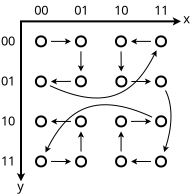 <?xml version="1.0" encoding="UTF-8"?>
<dia:diagram xmlns:dia="http://www.lysator.liu.se/~alla/dia/">
  <dia:layer name="Background" visible="true" active="true">
    <dia:object type="Standard - Ellipse" version="0" id="O0">
      <dia:attribute name="obj_pos">
        <dia:point val="20.751,1.75"/>
      </dia:attribute>
      <dia:attribute name="obj_bb">
        <dia:rectangle val="20.701,1.7;21.301,2.3"/>
      </dia:attribute>
      <dia:attribute name="elem_corner">
        <dia:point val="20.751,1.75"/>
      </dia:attribute>
      <dia:attribute name="elem_width">
        <dia:real val="0.5"/>
      </dia:attribute>
      <dia:attribute name="elem_height">
        <dia:real val="0.5"/>
      </dia:attribute>
    </dia:object>
    <dia:object type="Standard - Ellipse" version="0" id="O1">
      <dia:attribute name="obj_pos">
        <dia:point val="22.747,1.75"/>
      </dia:attribute>
      <dia:attribute name="obj_bb">
        <dia:rectangle val="22.697,1.7;23.297,2.3"/>
      </dia:attribute>
      <dia:attribute name="elem_corner">
        <dia:point val="22.747,1.75"/>
      </dia:attribute>
      <dia:attribute name="elem_width">
        <dia:real val="0.5"/>
      </dia:attribute>
      <dia:attribute name="elem_height">
        <dia:real val="0.5"/>
      </dia:attribute>
    </dia:object>
    <dia:object type="Standard - Ellipse" version="0" id="O2">
      <dia:attribute name="obj_pos">
        <dia:point val="24.748,1.75"/>
      </dia:attribute>
      <dia:attribute name="obj_bb">
        <dia:rectangle val="24.698,1.7;25.298,2.3"/>
      </dia:attribute>
      <dia:attribute name="elem_corner">
        <dia:point val="24.748,1.75"/>
      </dia:attribute>
      <dia:attribute name="elem_width">
        <dia:real val="0.5"/>
      </dia:attribute>
      <dia:attribute name="elem_height">
        <dia:real val="0.5"/>
      </dia:attribute>
    </dia:object>
    <dia:object type="Standard - Ellipse" version="0" id="O3">
      <dia:attribute name="obj_pos">
        <dia:point val="26.75,1.75"/>
      </dia:attribute>
      <dia:attribute name="obj_bb">
        <dia:rectangle val="26.7,1.7;27.3,2.3"/>
      </dia:attribute>
      <dia:attribute name="elem_corner">
        <dia:point val="26.75,1.75"/>
      </dia:attribute>
      <dia:attribute name="elem_width">
        <dia:real val="0.5"/>
      </dia:attribute>
      <dia:attribute name="elem_height">
        <dia:real val="0.5"/>
      </dia:attribute>
    </dia:object>
    <dia:object type="Standard - Ellipse" version="0" id="O4">
      <dia:attribute name="obj_pos">
        <dia:point val="20.745,3.755"/>
      </dia:attribute>
      <dia:attribute name="obj_bb">
        <dia:rectangle val="20.695,3.705;21.295,4.305"/>
      </dia:attribute>
      <dia:attribute name="elem_corner">
        <dia:point val="20.745,3.755"/>
      </dia:attribute>
      <dia:attribute name="elem_width">
        <dia:real val="0.5"/>
      </dia:attribute>
      <dia:attribute name="elem_height">
        <dia:real val="0.5"/>
      </dia:attribute>
    </dia:object>
    <dia:object type="Standard - Ellipse" version="0" id="O5">
      <dia:attribute name="obj_pos">
        <dia:point val="22.747,3.749"/>
      </dia:attribute>
      <dia:attribute name="obj_bb">
        <dia:rectangle val="22.697,3.699;23.297,4.299"/>
      </dia:attribute>
      <dia:attribute name="elem_corner">
        <dia:point val="22.747,3.749"/>
      </dia:attribute>
      <dia:attribute name="elem_width">
        <dia:real val="0.5"/>
      </dia:attribute>
      <dia:attribute name="elem_height">
        <dia:real val="0.5"/>
      </dia:attribute>
    </dia:object>
    <dia:object type="Standard - Ellipse" version="0" id="O6">
      <dia:attribute name="obj_pos">
        <dia:point val="24.767,3.755"/>
      </dia:attribute>
      <dia:attribute name="obj_bb">
        <dia:rectangle val="24.717,3.705;25.317,4.305"/>
      </dia:attribute>
      <dia:attribute name="elem_corner">
        <dia:point val="24.767,3.755"/>
      </dia:attribute>
      <dia:attribute name="elem_width">
        <dia:real val="0.5"/>
      </dia:attribute>
      <dia:attribute name="elem_height">
        <dia:real val="0.5"/>
      </dia:attribute>
    </dia:object>
    <dia:object type="Standard - Ellipse" version="0" id="O7">
      <dia:attribute name="obj_pos">
        <dia:point val="26.75,3.755"/>
      </dia:attribute>
      <dia:attribute name="obj_bb">
        <dia:rectangle val="26.7,3.705;27.3,4.305"/>
      </dia:attribute>
      <dia:attribute name="elem_corner">
        <dia:point val="26.75,3.755"/>
      </dia:attribute>
      <dia:attribute name="elem_width">
        <dia:real val="0.5"/>
      </dia:attribute>
      <dia:attribute name="elem_height">
        <dia:real val="0.5"/>
      </dia:attribute>
    </dia:object>
    <dia:object type="Standard - Ellipse" version="0" id="O8">
      <dia:attribute name="obj_pos">
        <dia:point val="20.751,5.753"/>
      </dia:attribute>
      <dia:attribute name="obj_bb">
        <dia:rectangle val="20.701,5.703;21.301,6.303"/>
      </dia:attribute>
      <dia:attribute name="elem_corner">
        <dia:point val="20.751,5.753"/>
      </dia:attribute>
      <dia:attribute name="elem_width">
        <dia:real val="0.5"/>
      </dia:attribute>
      <dia:attribute name="elem_height">
        <dia:real val="0.5"/>
      </dia:attribute>
    </dia:object>
    <dia:object type="Standard - Ellipse" version="0" id="O9">
      <dia:attribute name="obj_pos">
        <dia:point val="22.747,5.753"/>
      </dia:attribute>
      <dia:attribute name="obj_bb">
        <dia:rectangle val="22.697,5.703;23.297,6.303"/>
      </dia:attribute>
      <dia:attribute name="elem_corner">
        <dia:point val="22.747,5.753"/>
      </dia:attribute>
      <dia:attribute name="elem_width">
        <dia:real val="0.5"/>
      </dia:attribute>
      <dia:attribute name="elem_height">
        <dia:real val="0.5"/>
      </dia:attribute>
    </dia:object>
    <dia:object type="Standard - Ellipse" version="0" id="O10">
      <dia:attribute name="obj_pos">
        <dia:point val="24.754,5.753"/>
      </dia:attribute>
      <dia:attribute name="obj_bb">
        <dia:rectangle val="24.704,5.703;25.304,6.303"/>
      </dia:attribute>
      <dia:attribute name="elem_corner">
        <dia:point val="24.754,5.753"/>
      </dia:attribute>
      <dia:attribute name="elem_width">
        <dia:real val="0.5"/>
      </dia:attribute>
      <dia:attribute name="elem_height">
        <dia:real val="0.5"/>
      </dia:attribute>
    </dia:object>
    <dia:object type="Standard - Ellipse" version="0" id="O11">
      <dia:attribute name="obj_pos">
        <dia:point val="26.756,5.747"/>
      </dia:attribute>
      <dia:attribute name="obj_bb">
        <dia:rectangle val="26.706,5.697;27.306,6.297"/>
      </dia:attribute>
      <dia:attribute name="elem_corner">
        <dia:point val="26.756,5.747"/>
      </dia:attribute>
      <dia:attribute name="elem_width">
        <dia:real val="0.5"/>
      </dia:attribute>
      <dia:attribute name="elem_height">
        <dia:real val="0.5"/>
      </dia:attribute>
    </dia:object>
    <dia:object type="Standard - Ellipse" version="0" id="O12">
      <dia:attribute name="obj_pos">
        <dia:point val="20.751,7.752"/>
      </dia:attribute>
      <dia:attribute name="obj_bb">
        <dia:rectangle val="20.701,7.702;21.301,8.302"/>
      </dia:attribute>
      <dia:attribute name="elem_corner">
        <dia:point val="20.751,7.752"/>
      </dia:attribute>
      <dia:attribute name="elem_width">
        <dia:real val="0.5"/>
      </dia:attribute>
      <dia:attribute name="elem_height">
        <dia:real val="0.5"/>
      </dia:attribute>
    </dia:object>
    <dia:object type="Standard - Ellipse" version="0" id="O13">
      <dia:attribute name="obj_pos">
        <dia:point val="22.753,7.758"/>
      </dia:attribute>
      <dia:attribute name="obj_bb">
        <dia:rectangle val="22.703,7.708;23.303,8.308"/>
      </dia:attribute>
      <dia:attribute name="elem_corner">
        <dia:point val="22.753,7.758"/>
      </dia:attribute>
      <dia:attribute name="elem_width">
        <dia:real val="0.5"/>
      </dia:attribute>
      <dia:attribute name="elem_height">
        <dia:real val="0.5"/>
      </dia:attribute>
    </dia:object>
    <dia:object type="Standard - Ellipse" version="0" id="O14">
      <dia:attribute name="obj_pos">
        <dia:point val="24.754,7.752"/>
      </dia:attribute>
      <dia:attribute name="obj_bb">
        <dia:rectangle val="24.704,7.702;25.304,8.302"/>
      </dia:attribute>
      <dia:attribute name="elem_corner">
        <dia:point val="24.754,7.752"/>
      </dia:attribute>
      <dia:attribute name="elem_width">
        <dia:real val="0.5"/>
      </dia:attribute>
      <dia:attribute name="elem_height">
        <dia:real val="0.5"/>
      </dia:attribute>
    </dia:object>
    <dia:object type="Standard - Ellipse" version="0" id="O15">
      <dia:attribute name="obj_pos">
        <dia:point val="26.75,7.758"/>
      </dia:attribute>
      <dia:attribute name="obj_bb">
        <dia:rectangle val="26.7,7.708;27.3,8.308"/>
      </dia:attribute>
      <dia:attribute name="elem_corner">
        <dia:point val="26.75,7.758"/>
      </dia:attribute>
      <dia:attribute name="elem_width">
        <dia:real val="0.5"/>
      </dia:attribute>
      <dia:attribute name="elem_height">
        <dia:real val="0.5"/>
      </dia:attribute>
    </dia:object>
    <dia:object type="Standard - Text" version="1" id="O16">
      <dia:attribute name="obj_pos">
        <dia:point val="28.117,1.091"/>
      </dia:attribute>
      <dia:attribute name="obj_bb">
        <dia:rectangle val="28.117,0.496;28.497,1.241"/>
      </dia:attribute>
      <dia:attribute name="text">
        <dia:composite type="text">
          <dia:attribute name="string">
            <dia:string>#x#</dia:string>
          </dia:attribute>
          <dia:attribute name="font">
            <dia:font family="CM Roman" style="0" name="Courier"/>
          </dia:attribute>
          <dia:attribute name="height">
            <dia:real val="0.8"/>
          </dia:attribute>
          <dia:attribute name="pos">
            <dia:point val="28.117,1.091"/>
          </dia:attribute>
          <dia:attribute name="color">
            <dia:color val="#000000"/>
          </dia:attribute>
          <dia:attribute name="alignment">
            <dia:enum val="0"/>
          </dia:attribute>
        </dia:composite>
      </dia:attribute>
      <dia:attribute name="valign">
        <dia:enum val="3"/>
      </dia:attribute>
    </dia:object>
    <dia:object type="Standard - Text" version="1" id="O17">
      <dia:attribute name="obj_pos">
        <dia:point val="19.811,9.467"/>
      </dia:attribute>
      <dia:attribute name="obj_bb">
        <dia:rectangle val="19.811,8.872;20.191,9.617"/>
      </dia:attribute>
      <dia:attribute name="text">
        <dia:composite type="text">
          <dia:attribute name="string">
            <dia:string>#y#</dia:string>
          </dia:attribute>
          <dia:attribute name="font">
            <dia:font family="CM Roman" style="0" name="Courier"/>
          </dia:attribute>
          <dia:attribute name="height">
            <dia:real val="0.8"/>
          </dia:attribute>
          <dia:attribute name="pos">
            <dia:point val="19.811,9.467"/>
          </dia:attribute>
          <dia:attribute name="color">
            <dia:color val="#000000"/>
          </dia:attribute>
          <dia:attribute name="alignment">
            <dia:enum val="0"/>
          </dia:attribute>
        </dia:composite>
      </dia:attribute>
      <dia:attribute name="valign">
        <dia:enum val="3"/>
      </dia:attribute>
    </dia:object>
    <dia:object type="Standard - Text" version="1" id="O18">
      <dia:attribute name="obj_pos">
        <dia:point val="20.667,0.666"/>
      </dia:attribute>
      <dia:attribute name="obj_bb">
        <dia:rectangle val="20.667,0.071;21.482,0.816"/>
      </dia:attribute>
      <dia:attribute name="text">
        <dia:composite type="text">
          <dia:attribute name="string">
            <dia:string>#00#</dia:string>
          </dia:attribute>
          <dia:attribute name="font">
            <dia:font family="CM Roman" style="0" name="Courier"/>
          </dia:attribute>
          <dia:attribute name="height">
            <dia:real val="0.8"/>
          </dia:attribute>
          <dia:attribute name="pos">
            <dia:point val="20.667,0.666"/>
          </dia:attribute>
          <dia:attribute name="color">
            <dia:color val="#000000"/>
          </dia:attribute>
          <dia:attribute name="alignment">
            <dia:enum val="0"/>
          </dia:attribute>
        </dia:composite>
      </dia:attribute>
      <dia:attribute name="valign">
        <dia:enum val="3"/>
      </dia:attribute>
    </dia:object>
    <dia:object type="Standard - Text" version="1" id="O19">
      <dia:attribute name="obj_pos">
        <dia:point val="22.667,0.666"/>
      </dia:attribute>
      <dia:attribute name="obj_bb">
        <dia:rectangle val="22.667,0.071;23.482,0.816"/>
      </dia:attribute>
      <dia:attribute name="text">
        <dia:composite type="text">
          <dia:attribute name="string">
            <dia:string>#01#</dia:string>
          </dia:attribute>
          <dia:attribute name="font">
            <dia:font family="CM Roman" style="0" name="Courier"/>
          </dia:attribute>
          <dia:attribute name="height">
            <dia:real val="0.8"/>
          </dia:attribute>
          <dia:attribute name="pos">
            <dia:point val="22.667,0.666"/>
          </dia:attribute>
          <dia:attribute name="color">
            <dia:color val="#000000"/>
          </dia:attribute>
          <dia:attribute name="alignment">
            <dia:enum val="0"/>
          </dia:attribute>
        </dia:composite>
      </dia:attribute>
      <dia:attribute name="valign">
        <dia:enum val="3"/>
      </dia:attribute>
    </dia:object>
    <dia:object type="Standard - Text" version="1" id="O20">
      <dia:attribute name="obj_pos">
        <dia:point val="24.667,0.666"/>
      </dia:attribute>
      <dia:attribute name="obj_bb">
        <dia:rectangle val="24.667,0.071;25.482,0.816"/>
      </dia:attribute>
      <dia:attribute name="text">
        <dia:composite type="text">
          <dia:attribute name="string">
            <dia:string>#10#</dia:string>
          </dia:attribute>
          <dia:attribute name="font">
            <dia:font family="CM Roman" style="0" name="Courier"/>
          </dia:attribute>
          <dia:attribute name="height">
            <dia:real val="0.8"/>
          </dia:attribute>
          <dia:attribute name="pos">
            <dia:point val="24.667,0.666"/>
          </dia:attribute>
          <dia:attribute name="color">
            <dia:color val="#000000"/>
          </dia:attribute>
          <dia:attribute name="alignment">
            <dia:enum val="0"/>
          </dia:attribute>
        </dia:composite>
      </dia:attribute>
      <dia:attribute name="valign">
        <dia:enum val="3"/>
      </dia:attribute>
    </dia:object>
    <dia:object type="Standard - Text" version="1" id="O21">
      <dia:attribute name="obj_pos">
        <dia:point val="26.667,0.666"/>
      </dia:attribute>
      <dia:attribute name="obj_bb">
        <dia:rectangle val="26.667,0.071;27.482,0.816"/>
      </dia:attribute>
      <dia:attribute name="text">
        <dia:composite type="text">
          <dia:attribute name="string">
            <dia:string>#11#</dia:string>
          </dia:attribute>
          <dia:attribute name="font">
            <dia:font family="CM Roman" style="0" name="Courier"/>
          </dia:attribute>
          <dia:attribute name="height">
            <dia:real val="0.8"/>
          </dia:attribute>
          <dia:attribute name="pos">
            <dia:point val="26.667,0.666"/>
          </dia:attribute>
          <dia:attribute name="color">
            <dia:color val="#000000"/>
          </dia:attribute>
          <dia:attribute name="alignment">
            <dia:enum val="0"/>
          </dia:attribute>
        </dia:composite>
      </dia:attribute>
      <dia:attribute name="valign">
        <dia:enum val="3"/>
      </dia:attribute>
    </dia:object>
    <dia:object type="Standard - PolyLine" version="0" id="O22">
      <dia:attribute name="obj_pos">
        <dia:point val="28,1"/>
      </dia:attribute>
      <dia:attribute name="obj_bb">
        <dia:rectangle val="19.788,0.788;28.05,9.05"/>
      </dia:attribute>
      <dia:attribute name="poly_points">
        <dia:point val="28,1"/>
        <dia:point val="20,1"/>
        <dia:point val="20,9"/>
      </dia:attribute>
      <dia:attribute name="start_arrow">
        <dia:enum val="22"/>
      </dia:attribute>
      <dia:attribute name="start_arrow_length">
        <dia:real val="0.2"/>
      </dia:attribute>
      <dia:attribute name="start_arrow_width">
        <dia:real val="0.2"/>
      </dia:attribute>
      <dia:attribute name="end_arrow">
        <dia:enum val="22"/>
      </dia:attribute>
      <dia:attribute name="end_arrow_length">
        <dia:real val="0.2"/>
      </dia:attribute>
      <dia:attribute name="end_arrow_width">
        <dia:real val="0.2"/>
      </dia:attribute>
    </dia:object>
    <dia:object type="Standard - Text" version="1" id="O23">
      <dia:attribute name="obj_pos">
        <dia:point val="19,2.2"/>
      </dia:attribute>
      <dia:attribute name="obj_bb">
        <dia:rectangle val="19,1.605;19.815,2.35"/>
      </dia:attribute>
      <dia:attribute name="text">
        <dia:composite type="text">
          <dia:attribute name="string">
            <dia:string>#00#</dia:string>
          </dia:attribute>
          <dia:attribute name="font">
            <dia:font family="CM Roman" style="0" name="Courier"/>
          </dia:attribute>
          <dia:attribute name="height">
            <dia:real val="0.8"/>
          </dia:attribute>
          <dia:attribute name="pos">
            <dia:point val="19,2.2"/>
          </dia:attribute>
          <dia:attribute name="color">
            <dia:color val="#000000"/>
          </dia:attribute>
          <dia:attribute name="alignment">
            <dia:enum val="0"/>
          </dia:attribute>
        </dia:composite>
      </dia:attribute>
      <dia:attribute name="valign">
        <dia:enum val="3"/>
      </dia:attribute>
    </dia:object>
    <dia:object type="Standard - Text" version="1" id="O24">
      <dia:attribute name="obj_pos">
        <dia:point val="19,8.2"/>
      </dia:attribute>
      <dia:attribute name="obj_bb">
        <dia:rectangle val="19,7.605;19.815,8.35"/>
      </dia:attribute>
      <dia:attribute name="text">
        <dia:composite type="text">
          <dia:attribute name="string">
            <dia:string>#11#</dia:string>
          </dia:attribute>
          <dia:attribute name="font">
            <dia:font family="CM Roman" style="0" name="Courier"/>
          </dia:attribute>
          <dia:attribute name="height">
            <dia:real val="0.8"/>
          </dia:attribute>
          <dia:attribute name="pos">
            <dia:point val="19,8.2"/>
          </dia:attribute>
          <dia:attribute name="color">
            <dia:color val="#000000"/>
          </dia:attribute>
          <dia:attribute name="alignment">
            <dia:enum val="0"/>
          </dia:attribute>
        </dia:composite>
      </dia:attribute>
      <dia:attribute name="valign">
        <dia:enum val="3"/>
      </dia:attribute>
    </dia:object>
    <dia:object type="Standard - Text" version="1" id="O25">
      <dia:attribute name="obj_pos">
        <dia:point val="19,4.2"/>
      </dia:attribute>
      <dia:attribute name="obj_bb">
        <dia:rectangle val="19,3.605;19.815,4.35"/>
      </dia:attribute>
      <dia:attribute name="text">
        <dia:composite type="text">
          <dia:attribute name="string">
            <dia:string>#01#</dia:string>
          </dia:attribute>
          <dia:attribute name="font">
            <dia:font family="CM Roman" style="0" name="Courier"/>
          </dia:attribute>
          <dia:attribute name="height">
            <dia:real val="0.8"/>
          </dia:attribute>
          <dia:attribute name="pos">
            <dia:point val="19,4.2"/>
          </dia:attribute>
          <dia:attribute name="color">
            <dia:color val="#000000"/>
          </dia:attribute>
          <dia:attribute name="alignment">
            <dia:enum val="0"/>
          </dia:attribute>
        </dia:composite>
      </dia:attribute>
      <dia:attribute name="valign">
        <dia:enum val="3"/>
      </dia:attribute>
    </dia:object>
    <dia:object type="Standard - Text" version="1" id="O26">
      <dia:attribute name="obj_pos">
        <dia:point val="19,6.2"/>
      </dia:attribute>
      <dia:attribute name="obj_bb">
        <dia:rectangle val="19,5.605;19.815,6.35"/>
      </dia:attribute>
      <dia:attribute name="text">
        <dia:composite type="text">
          <dia:attribute name="string">
            <dia:string>#10#</dia:string>
          </dia:attribute>
          <dia:attribute name="font">
            <dia:font family="CM Roman" style="0" name="Courier"/>
          </dia:attribute>
          <dia:attribute name="height">
            <dia:real val="0.8"/>
          </dia:attribute>
          <dia:attribute name="pos">
            <dia:point val="19,6.2"/>
          </dia:attribute>
          <dia:attribute name="color">
            <dia:color val="#000000"/>
          </dia:attribute>
          <dia:attribute name="alignment">
            <dia:enum val="0"/>
          </dia:attribute>
        </dia:composite>
      </dia:attribute>
      <dia:attribute name="valign">
        <dia:enum val="3"/>
      </dia:attribute>
    </dia:object>
    <dia:object type="Standard - Line" version="0" id="O27">
      <dia:attribute name="obj_pos">
        <dia:point val="21.299,2.0"/>
      </dia:attribute>
      <dia:attribute name="obj_bb">
        <dia:rectangle val="21.474,1.844;22.554,2.156"/>
      </dia:attribute>
      <dia:attribute name="conn_endpoints">
        <dia:point val="21.299,2.0"/>
        <dia:point val="22.698,2.0"/>
      </dia:attribute>
      <dia:attribute name="numcp">
        <dia:int val="1"/>
      </dia:attribute>
      <dia:attribute name="line_width">
        <dia:real val="0.05"/>
      </dia:attribute>
      <dia:attribute name="end_arrow">
        <dia:enum val="22"/>
      </dia:attribute>
      <dia:attribute name="end_arrow_length">
        <dia:real val="0.2"/>
      </dia:attribute>
      <dia:attribute name="end_arrow_width">
        <dia:real val="0.2"/>
      </dia:attribute>
      <dia:attribute name="absolute_start_gap">
        <dia:real val="0.2"/>
      </dia:attribute>
      <dia:attribute name="absolute_end_gap">
        <dia:real val="0.2"/>
      </dia:attribute>
      <dia:connections>
        <dia:connection handle="0" to="O0" connection="8"/>
        <dia:connection handle="1" to="O1" connection="8"/>
      </dia:connections>
    </dia:object>
    <dia:object type="Standard - Line" version="0" id="O28">
      <dia:attribute name="obj_pos">
        <dia:point val="22.997,2.299"/>
      </dia:attribute>
      <dia:attribute name="obj_bb">
        <dia:rectangle val="22.841,2.474;23.152,3.556"/>
      </dia:attribute>
      <dia:attribute name="conn_endpoints">
        <dia:point val="22.997,2.299"/>
        <dia:point val="22.997,3.7"/>
      </dia:attribute>
      <dia:attribute name="numcp">
        <dia:int val="1"/>
      </dia:attribute>
      <dia:attribute name="line_width">
        <dia:real val="0.05"/>
      </dia:attribute>
      <dia:attribute name="end_arrow">
        <dia:enum val="22"/>
      </dia:attribute>
      <dia:attribute name="end_arrow_length">
        <dia:real val="0.2"/>
      </dia:attribute>
      <dia:attribute name="end_arrow_width">
        <dia:real val="0.2"/>
      </dia:attribute>
      <dia:attribute name="absolute_start_gap">
        <dia:real val="0.2"/>
      </dia:attribute>
      <dia:attribute name="absolute_end_gap">
        <dia:real val="0.2"/>
      </dia:attribute>
      <dia:connections>
        <dia:connection handle="0" to="O1" connection="8"/>
        <dia:connection handle="1" to="O5" connection="8"/>
      </dia:connections>
    </dia:object>
    <dia:object type="Standard - Line" version="0" id="O29">
      <dia:attribute name="obj_pos">
        <dia:point val="22.697,4.0"/>
      </dia:attribute>
      <dia:attribute name="obj_bb">
        <dia:rectangle val="21.439,3.847;22.522,4.158"/>
      </dia:attribute>
      <dia:attribute name="conn_endpoints">
        <dia:point val="22.697,4.0"/>
        <dia:point val="21.295,4.004"/>
      </dia:attribute>
      <dia:attribute name="numcp">
        <dia:int val="1"/>
      </dia:attribute>
      <dia:attribute name="line_width">
        <dia:real val="0.05"/>
      </dia:attribute>
      <dia:attribute name="end_arrow">
        <dia:enum val="22"/>
      </dia:attribute>
      <dia:attribute name="end_arrow_length">
        <dia:real val="0.2"/>
      </dia:attribute>
      <dia:attribute name="end_arrow_width">
        <dia:real val="0.2"/>
      </dia:attribute>
      <dia:attribute name="absolute_start_gap">
        <dia:real val="0.2"/>
      </dia:attribute>
      <dia:attribute name="absolute_end_gap">
        <dia:real val="0.2"/>
      </dia:attribute>
      <dia:connections>
        <dia:connection handle="0" to="O5" connection="8"/>
        <dia:connection handle="1" to="O4" connection="8"/>
      </dia:connections>
    </dia:object>
    <dia:object type="Standard - Line" version="0" id="O30">
      <dia:attribute name="obj_pos">
        <dia:point val="26.7,2"/>
      </dia:attribute>
      <dia:attribute name="obj_bb">
        <dia:rectangle val="25.442,1.844;26.525,2.156"/>
      </dia:attribute>
      <dia:attribute name="conn_endpoints">
        <dia:point val="26.7,2"/>
        <dia:point val="25.298,2"/>
      </dia:attribute>
      <dia:attribute name="numcp">
        <dia:int val="1"/>
      </dia:attribute>
      <dia:attribute name="line_width">
        <dia:real val="0.05"/>
      </dia:attribute>
      <dia:attribute name="end_arrow">
        <dia:enum val="22"/>
      </dia:attribute>
      <dia:attribute name="end_arrow_length">
        <dia:real val="0.2"/>
      </dia:attribute>
      <dia:attribute name="end_arrow_width">
        <dia:real val="0.2"/>
      </dia:attribute>
      <dia:attribute name="absolute_start_gap">
        <dia:real val="0.2"/>
      </dia:attribute>
      <dia:attribute name="absolute_end_gap">
        <dia:real val="0.2"/>
      </dia:attribute>
      <dia:connections>
        <dia:connection handle="0" to="O3" connection="8"/>
        <dia:connection handle="1" to="O2" connection="8"/>
      </dia:connections>
    </dia:object>
    <dia:object type="Standard - Line" version="0" id="O31">
      <dia:attribute name="obj_pos">
        <dia:point val="25.001,2.3"/>
      </dia:attribute>
      <dia:attribute name="obj_bb">
        <dia:rectangle val="24.854,2.475;25.166,3.561"/>
      </dia:attribute>
      <dia:attribute name="conn_endpoints">
        <dia:point val="25.001,2.3"/>
        <dia:point val="25.014,3.705"/>
      </dia:attribute>
      <dia:attribute name="numcp">
        <dia:int val="1"/>
      </dia:attribute>
      <dia:attribute name="line_width">
        <dia:real val="0.05"/>
      </dia:attribute>
      <dia:attribute name="end_arrow">
        <dia:enum val="22"/>
      </dia:attribute>
      <dia:attribute name="end_arrow_length">
        <dia:real val="0.2"/>
      </dia:attribute>
      <dia:attribute name="end_arrow_width">
        <dia:real val="0.2"/>
      </dia:attribute>
      <dia:attribute name="absolute_start_gap">
        <dia:real val="0.2"/>
      </dia:attribute>
      <dia:attribute name="absolute_end_gap">
        <dia:real val="0.2"/>
      </dia:attribute>
      <dia:connections>
        <dia:connection handle="0" to="O2" connection="8"/>
        <dia:connection handle="1" to="O6" connection="8"/>
      </dia:connections>
    </dia:object>
    <dia:object type="Standard - Line" version="0" id="O32">
      <dia:attribute name="obj_pos">
        <dia:point val="25.316,4.005"/>
      </dia:attribute>
      <dia:attribute name="obj_bb">
        <dia:rectangle val="25.491,3.849;26.557,4.161"/>
      </dia:attribute>
      <dia:attribute name="conn_endpoints">
        <dia:point val="25.316,4.005"/>
        <dia:point val="26.701,4.005"/>
      </dia:attribute>
      <dia:attribute name="numcp">
        <dia:int val="1"/>
      </dia:attribute>
      <dia:attribute name="line_width">
        <dia:real val="0.05"/>
      </dia:attribute>
      <dia:attribute name="end_arrow">
        <dia:enum val="22"/>
      </dia:attribute>
      <dia:attribute name="end_arrow_length">
        <dia:real val="0.2"/>
      </dia:attribute>
      <dia:attribute name="end_arrow_width">
        <dia:real val="0.2"/>
      </dia:attribute>
      <dia:attribute name="absolute_start_gap">
        <dia:real val="0.2"/>
      </dia:attribute>
      <dia:attribute name="absolute_end_gap">
        <dia:real val="0.2"/>
      </dia:attribute>
      <dia:connections>
        <dia:connection handle="0" to="O6" connection="8"/>
        <dia:connection handle="1" to="O7" connection="8"/>
      </dia:connections>
    </dia:object>
    <dia:object type="Standard - Line" version="0" id="O33">
      <dia:attribute name="obj_pos">
        <dia:point val="26.702,8.007"/>
      </dia:attribute>
      <dia:attribute name="obj_bb">
        <dia:rectangle val="25.447,7.848;26.527,8.16"/>
      </dia:attribute>
      <dia:attribute name="conn_endpoints">
        <dia:point val="26.702,8.007"/>
        <dia:point val="25.303,8.003"/>
      </dia:attribute>
      <dia:attribute name="numcp">
        <dia:int val="1"/>
      </dia:attribute>
      <dia:attribute name="line_width">
        <dia:real val="0.05"/>
      </dia:attribute>
      <dia:attribute name="end_arrow">
        <dia:enum val="22"/>
      </dia:attribute>
      <dia:attribute name="end_arrow_length">
        <dia:real val="0.2"/>
      </dia:attribute>
      <dia:attribute name="end_arrow_width">
        <dia:real val="0.2"/>
      </dia:attribute>
      <dia:attribute name="absolute_start_gap">
        <dia:real val="0.2"/>
      </dia:attribute>
      <dia:attribute name="absolute_end_gap">
        <dia:real val="0.2"/>
      </dia:attribute>
      <dia:connections>
        <dia:connection handle="0" to="O15" connection="8"/>
        <dia:connection handle="1" to="O14" connection="8"/>
      </dia:connections>
    </dia:object>
    <dia:object type="Standard - Line" version="0" id="O34">
      <dia:attribute name="obj_pos">
        <dia:point val="25.004,7.703"/>
      </dia:attribute>
      <dia:attribute name="obj_bb">
        <dia:rectangle val="24.849,6.446;25.16,7.528"/>
      </dia:attribute>
      <dia:attribute name="conn_endpoints">
        <dia:point val="25.004,7.703"/>
        <dia:point val="25.004,6.302"/>
      </dia:attribute>
      <dia:attribute name="numcp">
        <dia:int val="1"/>
      </dia:attribute>
      <dia:attribute name="line_width">
        <dia:real val="0.05"/>
      </dia:attribute>
      <dia:attribute name="end_arrow">
        <dia:enum val="22"/>
      </dia:attribute>
      <dia:attribute name="end_arrow_length">
        <dia:real val="0.2"/>
      </dia:attribute>
      <dia:attribute name="end_arrow_width">
        <dia:real val="0.2"/>
      </dia:attribute>
      <dia:attribute name="absolute_start_gap">
        <dia:real val="0.2"/>
      </dia:attribute>
      <dia:attribute name="absolute_end_gap">
        <dia:real val="0.2"/>
      </dia:attribute>
      <dia:connections>
        <dia:connection handle="0" to="O14" connection="8"/>
        <dia:connection handle="1" to="O10" connection="8"/>
      </dia:connections>
    </dia:object>
    <dia:object type="Standard - Line" version="0" id="O35">
      <dia:attribute name="obj_pos">
        <dia:point val="25.304,6.002"/>
      </dia:attribute>
      <dia:attribute name="obj_bb">
        <dia:rectangle val="25.479,5.844;26.562,6.155"/>
      </dia:attribute>
      <dia:attribute name="conn_endpoints">
        <dia:point val="25.304,6.002"/>
        <dia:point val="26.706,5.998"/>
      </dia:attribute>
      <dia:attribute name="numcp">
        <dia:int val="1"/>
      </dia:attribute>
      <dia:attribute name="line_width">
        <dia:real val="0.05"/>
      </dia:attribute>
      <dia:attribute name="end_arrow">
        <dia:enum val="22"/>
      </dia:attribute>
      <dia:attribute name="end_arrow_length">
        <dia:real val="0.2"/>
      </dia:attribute>
      <dia:attribute name="end_arrow_width">
        <dia:real val="0.2"/>
      </dia:attribute>
      <dia:attribute name="absolute_start_gap">
        <dia:real val="0.2"/>
      </dia:attribute>
      <dia:attribute name="absolute_end_gap">
        <dia:real val="0.2"/>
      </dia:attribute>
      <dia:connections>
        <dia:connection handle="0" to="O10" connection="8"/>
        <dia:connection handle="1" to="O11" connection="8"/>
      </dia:connections>
    </dia:object>
    <dia:object type="Standard - Line" version="0" id="O36">
      <dia:attribute name="obj_pos">
        <dia:point val="21.301,8.003"/>
      </dia:attribute>
      <dia:attribute name="obj_bb">
        <dia:rectangle val="21.476,7.85;22.559,8.162"/>
      </dia:attribute>
      <dia:attribute name="conn_endpoints">
        <dia:point val="21.301,8.003"/>
        <dia:point val="22.703,8.007"/>
      </dia:attribute>
      <dia:attribute name="numcp">
        <dia:int val="1"/>
      </dia:attribute>
      <dia:attribute name="line_width">
        <dia:real val="0.05"/>
      </dia:attribute>
      <dia:attribute name="end_arrow">
        <dia:enum val="22"/>
      </dia:attribute>
      <dia:attribute name="end_arrow_length">
        <dia:real val="0.2"/>
      </dia:attribute>
      <dia:attribute name="end_arrow_width">
        <dia:real val="0.2"/>
      </dia:attribute>
      <dia:attribute name="absolute_start_gap">
        <dia:real val="0.2"/>
      </dia:attribute>
      <dia:attribute name="absolute_end_gap">
        <dia:real val="0.2"/>
      </dia:attribute>
      <dia:connections>
        <dia:connection handle="0" to="O12" connection="8"/>
        <dia:connection handle="1" to="O13" connection="8"/>
      </dia:connections>
    </dia:object>
    <dia:object type="Standard - Line" version="0" id="O37">
      <dia:attribute name="obj_pos">
        <dia:point val="23.002,7.708"/>
      </dia:attribute>
      <dia:attribute name="obj_bb">
        <dia:rectangle val="22.843,6.448;23.155,7.533"/>
      </dia:attribute>
      <dia:attribute name="conn_endpoints">
        <dia:point val="23.002,7.708"/>
        <dia:point val="22.997,6.303"/>
      </dia:attribute>
      <dia:attribute name="numcp">
        <dia:int val="1"/>
      </dia:attribute>
      <dia:attribute name="line_width">
        <dia:real val="0.05"/>
      </dia:attribute>
      <dia:attribute name="end_arrow">
        <dia:enum val="22"/>
      </dia:attribute>
      <dia:attribute name="end_arrow_length">
        <dia:real val="0.2"/>
      </dia:attribute>
      <dia:attribute name="end_arrow_width">
        <dia:real val="0.2"/>
      </dia:attribute>
      <dia:attribute name="absolute_start_gap">
        <dia:real val="0.2"/>
      </dia:attribute>
      <dia:attribute name="absolute_end_gap">
        <dia:real val="0.2"/>
      </dia:attribute>
      <dia:connections>
        <dia:connection handle="0" to="O13" connection="8"/>
        <dia:connection handle="1" to="O9" connection="8"/>
      </dia:connections>
    </dia:object>
    <dia:object type="Standard - Line" version="0" id="O38">
      <dia:attribute name="obj_pos">
        <dia:point val="22.698,6.003"/>
      </dia:attribute>
      <dia:attribute name="obj_bb">
        <dia:rectangle val="21.443,5.847;22.523,6.159"/>
      </dia:attribute>
      <dia:attribute name="conn_endpoints">
        <dia:point val="22.698,6.003"/>
        <dia:point val="21.299,6.003"/>
      </dia:attribute>
      <dia:attribute name="numcp">
        <dia:int val="1"/>
      </dia:attribute>
      <dia:attribute name="line_width">
        <dia:real val="0.05"/>
      </dia:attribute>
      <dia:attribute name="end_arrow">
        <dia:enum val="22"/>
      </dia:attribute>
      <dia:attribute name="end_arrow_length">
        <dia:real val="0.2"/>
      </dia:attribute>
      <dia:attribute name="end_arrow_width">
        <dia:real val="0.2"/>
      </dia:attribute>
      <dia:attribute name="absolute_start_gap">
        <dia:real val="0.2"/>
      </dia:attribute>
      <dia:attribute name="absolute_end_gap">
        <dia:real val="0.2"/>
      </dia:attribute>
      <dia:connections>
        <dia:connection handle="0" to="O9" connection="8"/>
        <dia:connection handle="1" to="O8" connection="8"/>
      </dia:connections>
    </dia:object>
    <dia:object type="Standard - BezierLine" version="0" id="O39">
      <dia:attribute name="obj_pos">
        <dia:point val="20.995,4.005"/>
      </dia:attribute>
      <dia:attribute name="obj_bb">
        <dia:rectangle val="21.416,2.414;26.81,4.852"/>
      </dia:attribute>
      <dia:attribute name="bez_points">
        <dia:point val="20.995,4.005"/>
        <dia:point val="24,5.4"/>
        <dia:point val="26,4"/>
        <dia:point val="27,2"/>
      </dia:attribute>
      <dia:attribute name="corner_types">
        <dia:enum val="0"/>
        <dia:enum val="0"/>
      </dia:attribute>
      <dia:attribute name="line_width">
        <dia:real val="0.05"/>
      </dia:attribute>
      <dia:attribute name="end_arrow">
        <dia:enum val="22"/>
      </dia:attribute>
      <dia:attribute name="end_arrow_length">
        <dia:real val="0.2"/>
      </dia:attribute>
      <dia:attribute name="end_arrow_width">
        <dia:real val="0.2"/>
      </dia:attribute>
      <dia:attribute name="absolute_start_gap">
        <dia:real val="0.2"/>
      </dia:attribute>
      <dia:attribute name="absolute_end_gap">
        <dia:real val="0.2"/>
      </dia:attribute>
      <dia:connections>
        <dia:connection handle="0" to="O4" connection="8"/>
        <dia:connection handle="3" to="O3" connection="8"/>
      </dia:connections>
    </dia:object>
    <dia:object type="Standard - BezierLine" version="0" id="O40">
      <dia:attribute name="obj_pos">
        <dia:point val="27,4.005"/>
      </dia:attribute>
      <dia:attribute name="obj_bb">
        <dia:rectangle val="27.125,4.417;27.518,7.565"/>
      </dia:attribute>
      <dia:attribute name="bez_points">
        <dia:point val="27,4.005"/>
        <dia:point val="27.4,4.8"/>
        <dia:point val="27.4,6.8"/>
        <dia:point val="27,8.008"/>
      </dia:attribute>
      <dia:attribute name="corner_types">
        <dia:enum val="0"/>
        <dia:enum val="0"/>
      </dia:attribute>
      <dia:attribute name="line_width">
        <dia:real val="0.05"/>
      </dia:attribute>
      <dia:attribute name="end_arrow">
        <dia:enum val="22"/>
      </dia:attribute>
      <dia:attribute name="end_arrow_length">
        <dia:real val="0.2"/>
      </dia:attribute>
      <dia:attribute name="end_arrow_width">
        <dia:real val="0.2"/>
      </dia:attribute>
      <dia:attribute name="absolute_start_gap">
        <dia:real val="0.2"/>
      </dia:attribute>
      <dia:attribute name="absolute_end_gap">
        <dia:real val="0.2"/>
      </dia:attribute>
      <dia:connections>
        <dia:connection handle="0" to="O7" connection="8"/>
        <dia:connection handle="3" to="O15" connection="8"/>
      </dia:connections>
    </dia:object>
    <dia:object type="Standard - BezierLine" version="0" id="O41">
      <dia:attribute name="obj_pos">
        <dia:point val="27.006,5.997"/>
      </dia:attribute>
      <dia:attribute name="obj_bb">
        <dia:rectangle val="21.191,5.149;26.586,7.588"/>
      </dia:attribute>
      <dia:attribute name="bez_points">
        <dia:point val="27.006,5.997"/>
        <dia:point val="24,4.6"/>
        <dia:point val="22,6"/>
        <dia:point val="21.001,8.002"/>
      </dia:attribute>
      <dia:attribute name="corner_types">
        <dia:enum val="0"/>
        <dia:enum val="0"/>
      </dia:attribute>
      <dia:attribute name="line_width">
        <dia:real val="0.05"/>
      </dia:attribute>
      <dia:attribute name="end_arrow">
        <dia:enum val="22"/>
      </dia:attribute>
      <dia:attribute name="end_arrow_length">
        <dia:real val="0.2"/>
      </dia:attribute>
      <dia:attribute name="end_arrow_width">
        <dia:real val="0.2"/>
      </dia:attribute>
      <dia:attribute name="absolute_start_gap">
        <dia:real val="0.2"/>
      </dia:attribute>
      <dia:attribute name="absolute_end_gap">
        <dia:real val="0.2"/>
      </dia:attribute>
      <dia:connections>
        <dia:connection handle="0" to="O11" connection="8"/>
        <dia:connection handle="3" to="O12" connection="8"/>
      </dia:connections>
    </dia:object>
  </dia:layer>
</dia:diagram>
